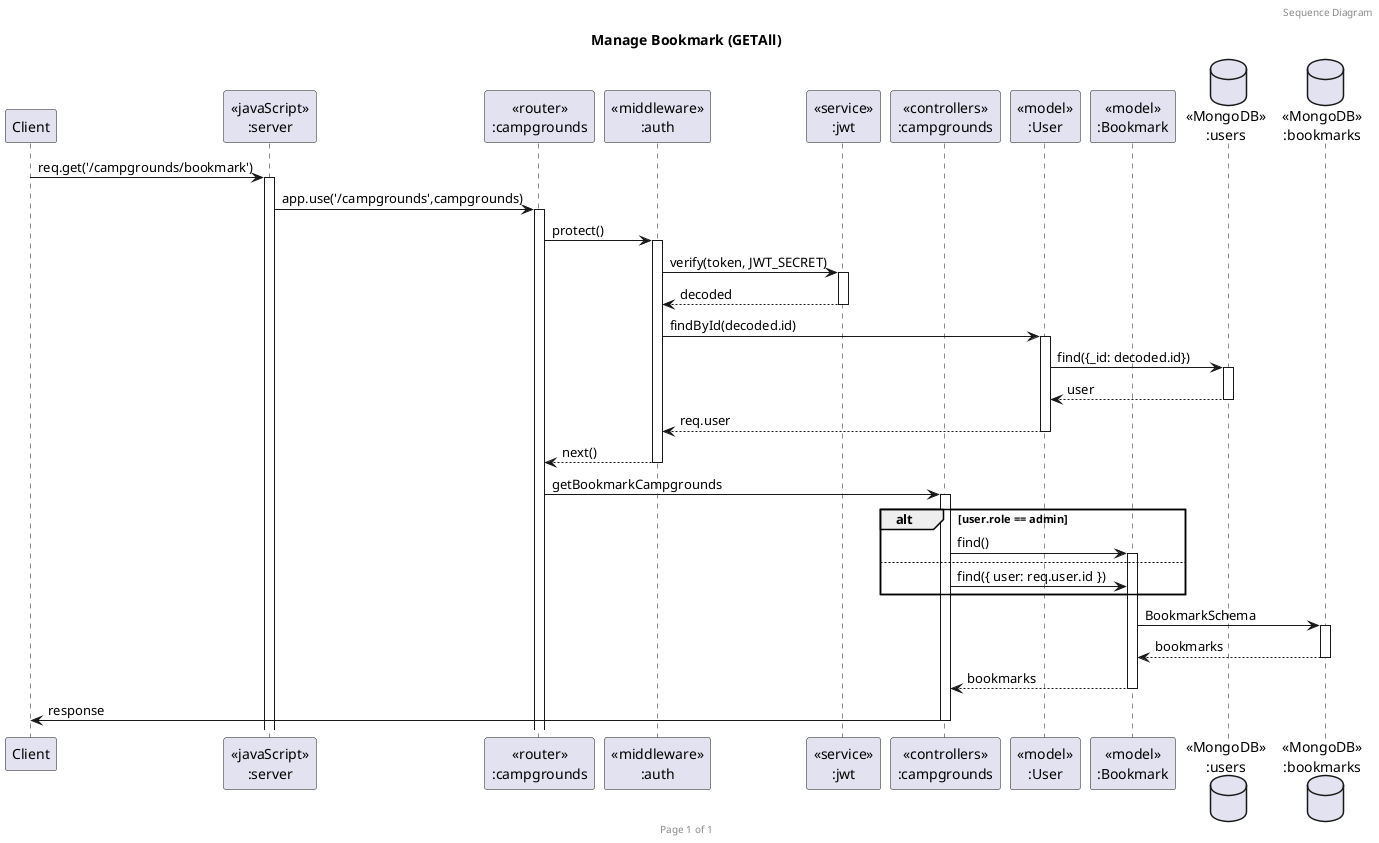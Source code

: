 @startuml Manage Bookmark (GETAll)

header Sequence Diagram
footer Page %page% of %lastpage%
title "Manage Bookmark (GETAll)"

participant "Client" as client
participant "<<javaScript>>\n:server" as server
participant "<<router>>\n:campgrounds" as routerCampgrounds
participant "<<middleware>>\n:auth" as auth
participant "<<service>>\n:jwt" as jwt
participant "<<controllers>>\n:campgrounds" as controllersCampgrounds
participant "<<model>>\n:User" as modelUser
participant "<<model>>\n:Bookmark" as modelBookmark
database "<<MongoDB>>\n:users" as UsersDatabase
database "<<MongoDB>>\n:bookmarks" as BookmarksDatabase


client->server ++:req.get('/campgrounds/bookmark')
server->routerCampgrounds ++:app.use('/campgrounds',campgrounds)
routerCampgrounds -> auth ++:protect()
auth -> jwt ++:verify(token, JWT_SECRET)
auth <-- jwt --:decoded
auth -> modelUser ++:findById(decoded.id)
modelUser ->UsersDatabase ++:find({_id: decoded.id})
modelUser <-- UsersDatabase --:user
auth <-- modelUser --:req.user
routerCampgrounds <-- auth --:next()
routerCampgrounds -> controllersCampgrounds ++:getBookmarkCampgrounds

alt user.role == admin
    controllersCampgrounds->modelBookmark ++:find()
else
    controllersCampgrounds->modelBookmark :find({ user: req.user.id })
end

modelBookmark->BookmarksDatabase ++:BookmarkSchema
BookmarksDatabase --> modelBookmark --:bookmarks
controllersCampgrounds <-- modelBookmark --:bookmarks
controllersCampgrounds->client --:response

@enduml


@startuml Manage Bookmark (POST)

header Sequence Diagram
footer Page %page% of %lastpage%
title "Manage Bookmark (POST)"

participant "Client" as client
participant "<<javaScript>>\n:server" as server
participant "<<router>>\n:campgrounds" as routerCampgrounds
participant "<<middleware>>\n:auth" as auth
participant "<<service>>\n:jwt" as jwt
participant "<<controllers>>\n:campgrounds" as controllersCampgrounds
participant "<<model>>\n:User" as modelUser
participant "<<model>>\n:Campground" as modelCampground
participant "<<model>>\n:Bookmark" as modelBookmark
database "<<MongoDB>>\n:users" as UsersDatabase
database "<<MongoDB>>\n:campgrounds" as CampgroundsDatabase
database "<<MongoDB>>\n:bookmarks" as BookmarksDatabase


client->server ++:req.post('/campgrounds/bookmark')
server->routerCampgrounds ++:app.use('/campgrounds',campgrounds)
routerCampgrounds -> auth ++:protect()
auth -> jwt ++:verify(token, JWT_SECRET)
auth <-- jwt --:decoded
auth -> modelUser ++:findById(decoded.id)
modelUser ->UsersDatabase ++:find({_id: decoded.id})
modelUser <-- UsersDatabase --:user
auth <-- modelUser --:req.user
routerCampgrounds <-- auth --:next()
routerCampgrounds -> controllersCampgrounds ++:addBookmarkCampground

alt req.body.booked_campground_name !== null
    controllersCampgrounds->modelCampground ++:findOne({ name: campground_name,} )\n.select("_id")
    modelCampground ->CampgroundsDatabase ++:CampgroundSchema
    modelCampground <-- CampgroundsDatabase --:campground_by_name
    controllersCampgrounds<--modelCampground --:campground_by_name
end

controllersCampgrounds->modelCampground ++:findById(req.params.campgroundId)
modelCampground ->CampgroundsDatabase ++:CampgroundSchema
modelCampground <-- CampgroundsDatabase --:campground
controllersCampgrounds<--modelCampground --:campground

controllersCampgrounds->modelBookmark ++:find(req.body)
modelBookmark->BookmarksDatabase ++:BookmarkSchema
BookmarksDatabase --> modelBookmark --:existedBookmark
controllersCampgrounds <-- modelBookmark --:existedBookmark

alt existedBookmark.length == 0
    controllersCampgrounds->modelBookmark ++:create(req.body)
    modelBookmark->BookmarksDatabase ++:BookmarkSchema
    BookmarksDatabase --> modelBookmark --:bookmark
    controllersCampgrounds <-- modelBookmark --:bookmark
end

controllersCampgrounds->client --:response

@enduml


@startuml Manage Bookmark (DELETE)

header Sequence Diagram
footer Page %page% of %lastpage%
title "Manage Bookmark (DELETE)"

participant "Client" as client
participant "<<javaScript>>\n:server" as server
participant "<<router>>\n:campgrounds" as routerCampgrounds
participant "<<middleware>>\n:auth" as auth
participant "<<service>>\n:jwt" as jwt
participant "<<controllers>>\n:campgrounds" as controllersCampgrounds
participant "<<model>>\n:User" as modelUser
participant "<<model>>\n:Bookmark" as modelBookmark
database "<<MongoDB>>\n:users" as UsersDatabase
database "<<MongoDB>>\n:bookmarks" as BookmarksDatabase

client->server ++:req.delete('/campgrounds/bookmark/:id')
server->routerCampgrounds ++:app.use('/campgrounds',campgrounds)
routerCampgrounds -> auth ++:protect()
auth -> jwt ++:verify(token, JWT_SECRET)
auth <-- jwt --:decoded
auth -> modelUser ++:findById(decoded.id)
modelUser ->UsersDatabase ++:find({_id: decoded.id})
modelUser <-- UsersDatabase --:user
auth <-- modelUser --:req.user
routerCampgrounds <-- auth --:next()
routerCampgrounds -> controllersCampgrounds ++:deleteBookmarkCampground

controllersCampgrounds->modelBookmark ++:findById(req.params.id)
modelBookmark->BookmarksDatabase ++:BookmarkSchema
BookmarksDatabase --> modelBookmark --:bookmark
controllersCampgrounds <-- modelBookmark --:bookmark

alt role !== admin && current user !== bookmark_user._id
    controllersCampgrounds->modelUser ++:findById(req.user.id)\n.select("username")
    modelUser ->UsersDatabase ++:UserSchema
    modelUser <-- UsersDatabase --:user
    controllersCampgrounds<--modelUser --:user

else
    controllersCampgrounds->modelBookmark ++:bookmark.deleteOne()
    modelBookmark->BookmarksDatabase ++:BookmarkSchema
    BookmarksDatabase --> modelBookmark --:{}
    controllersCampgrounds <-- modelBookmark --:{}
end

controllersCampgrounds->client --:response

@enduml